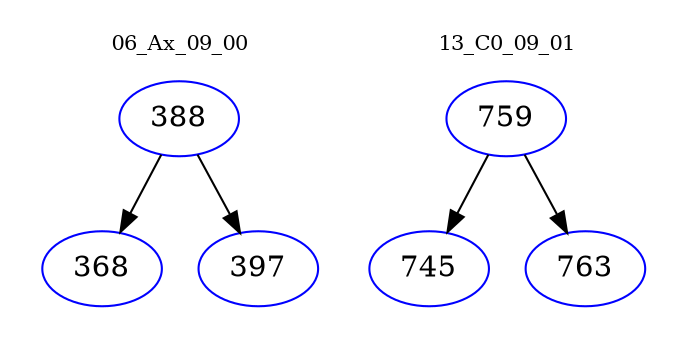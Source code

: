 digraph{
subgraph cluster_0 {
color = white
label = "06_Ax_09_00";
fontsize=10;
T0_388 [label="388", color="blue"]
T0_388 -> T0_368 [color="black"]
T0_368 [label="368", color="blue"]
T0_388 -> T0_397 [color="black"]
T0_397 [label="397", color="blue"]
}
subgraph cluster_1 {
color = white
label = "13_C0_09_01";
fontsize=10;
T1_759 [label="759", color="blue"]
T1_759 -> T1_745 [color="black"]
T1_745 [label="745", color="blue"]
T1_759 -> T1_763 [color="black"]
T1_763 [label="763", color="blue"]
}
}
